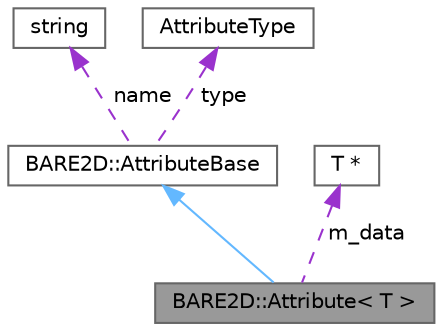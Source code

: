 digraph "BARE2D::Attribute&lt; T &gt;"
{
 // INTERACTIVE_SVG=YES
 // LATEX_PDF_SIZE
  bgcolor="transparent";
  edge [fontname=Helvetica,fontsize=10,labelfontname=Helvetica,labelfontsize=10];
  node [fontname=Helvetica,fontsize=10,shape=box,height=0.2,width=0.4];
  Node1 [label="BARE2D::Attribute\< T \>",height=0.2,width=0.4,color="gray40", fillcolor="grey60", style="filled", fontcolor="black",tooltip=" "];
  Node2 -> Node1 [dir="back",color="steelblue1",style="solid"];
  Node2 [label="BARE2D::AttributeBase",height=0.2,width=0.4,color="gray40", fillcolor="white", style="filled",URL="$class_b_a_r_e2_d_1_1_attribute_base.html",tooltip="The AttributeBase class only exists for some templating acrobatics reasons (as an abstract base class..."];
  Node3 -> Node2 [dir="back",color="darkorchid3",style="dashed",label=" name" ];
  Node3 [label="string",height=0.2,width=0.4,color="gray40", fillcolor="white", style="filled",tooltip=" "];
  Node4 -> Node2 [dir="back",color="darkorchid3",style="dashed",label=" type" ];
  Node4 [label="AttributeType",height=0.2,width=0.4,color="gray40", fillcolor="white", style="filled",tooltip=" "];
  Node5 -> Node1 [dir="back",color="darkorchid3",style="dashed",label=" m_data" ];
  Node5 [label="T *",height=0.2,width=0.4,color="gray40", fillcolor="white", style="filled",tooltip=" "];
}

